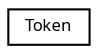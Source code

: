 digraph "Graphical Class Hierarchy"
{
  edge [fontname="Sans",fontsize="8",labelfontname="Sans",labelfontsize="8"];
  node [fontname="Sans",fontsize="8",shape=record];
  rankdir="LR";
  Node1 [label="Token",height=0.2,width=0.4,color="black", fillcolor="white", style="filled",URL="$struct_token.html"];
}

